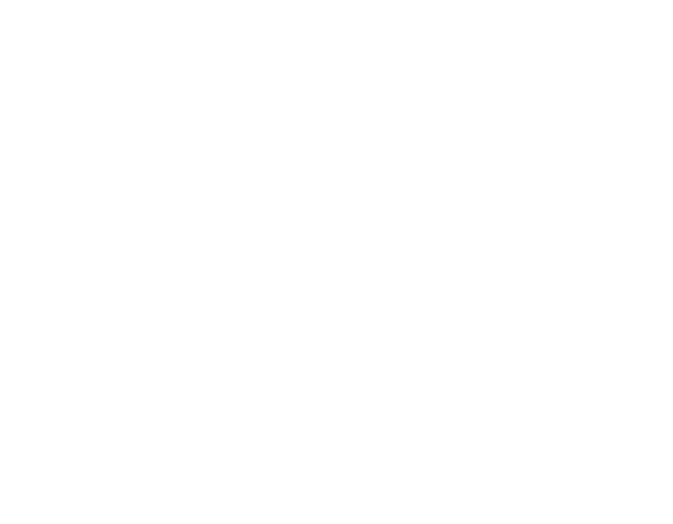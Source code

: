 digraph {
    layout=circo
    splines=true;
    overlap=scalexy;
    nodesep=0.6;
    bgcolor="transparent"
    node [ color=white, fontcolor=white ] ;
    edge [ color=white, fontcolor=white ] ;


    miRNA -> mRNA [ label = "sites de fixation" ]
    piRNA -> mRNA [ label = "sites de fixation" ]
    lncRNA -> miRNA [ label = "sites de fixation" ]
    piRNA -> lncRNA [ label = "sites de fixation" ]
    lncRNA -> mRNA [ label = "Relations de position" ]
}
